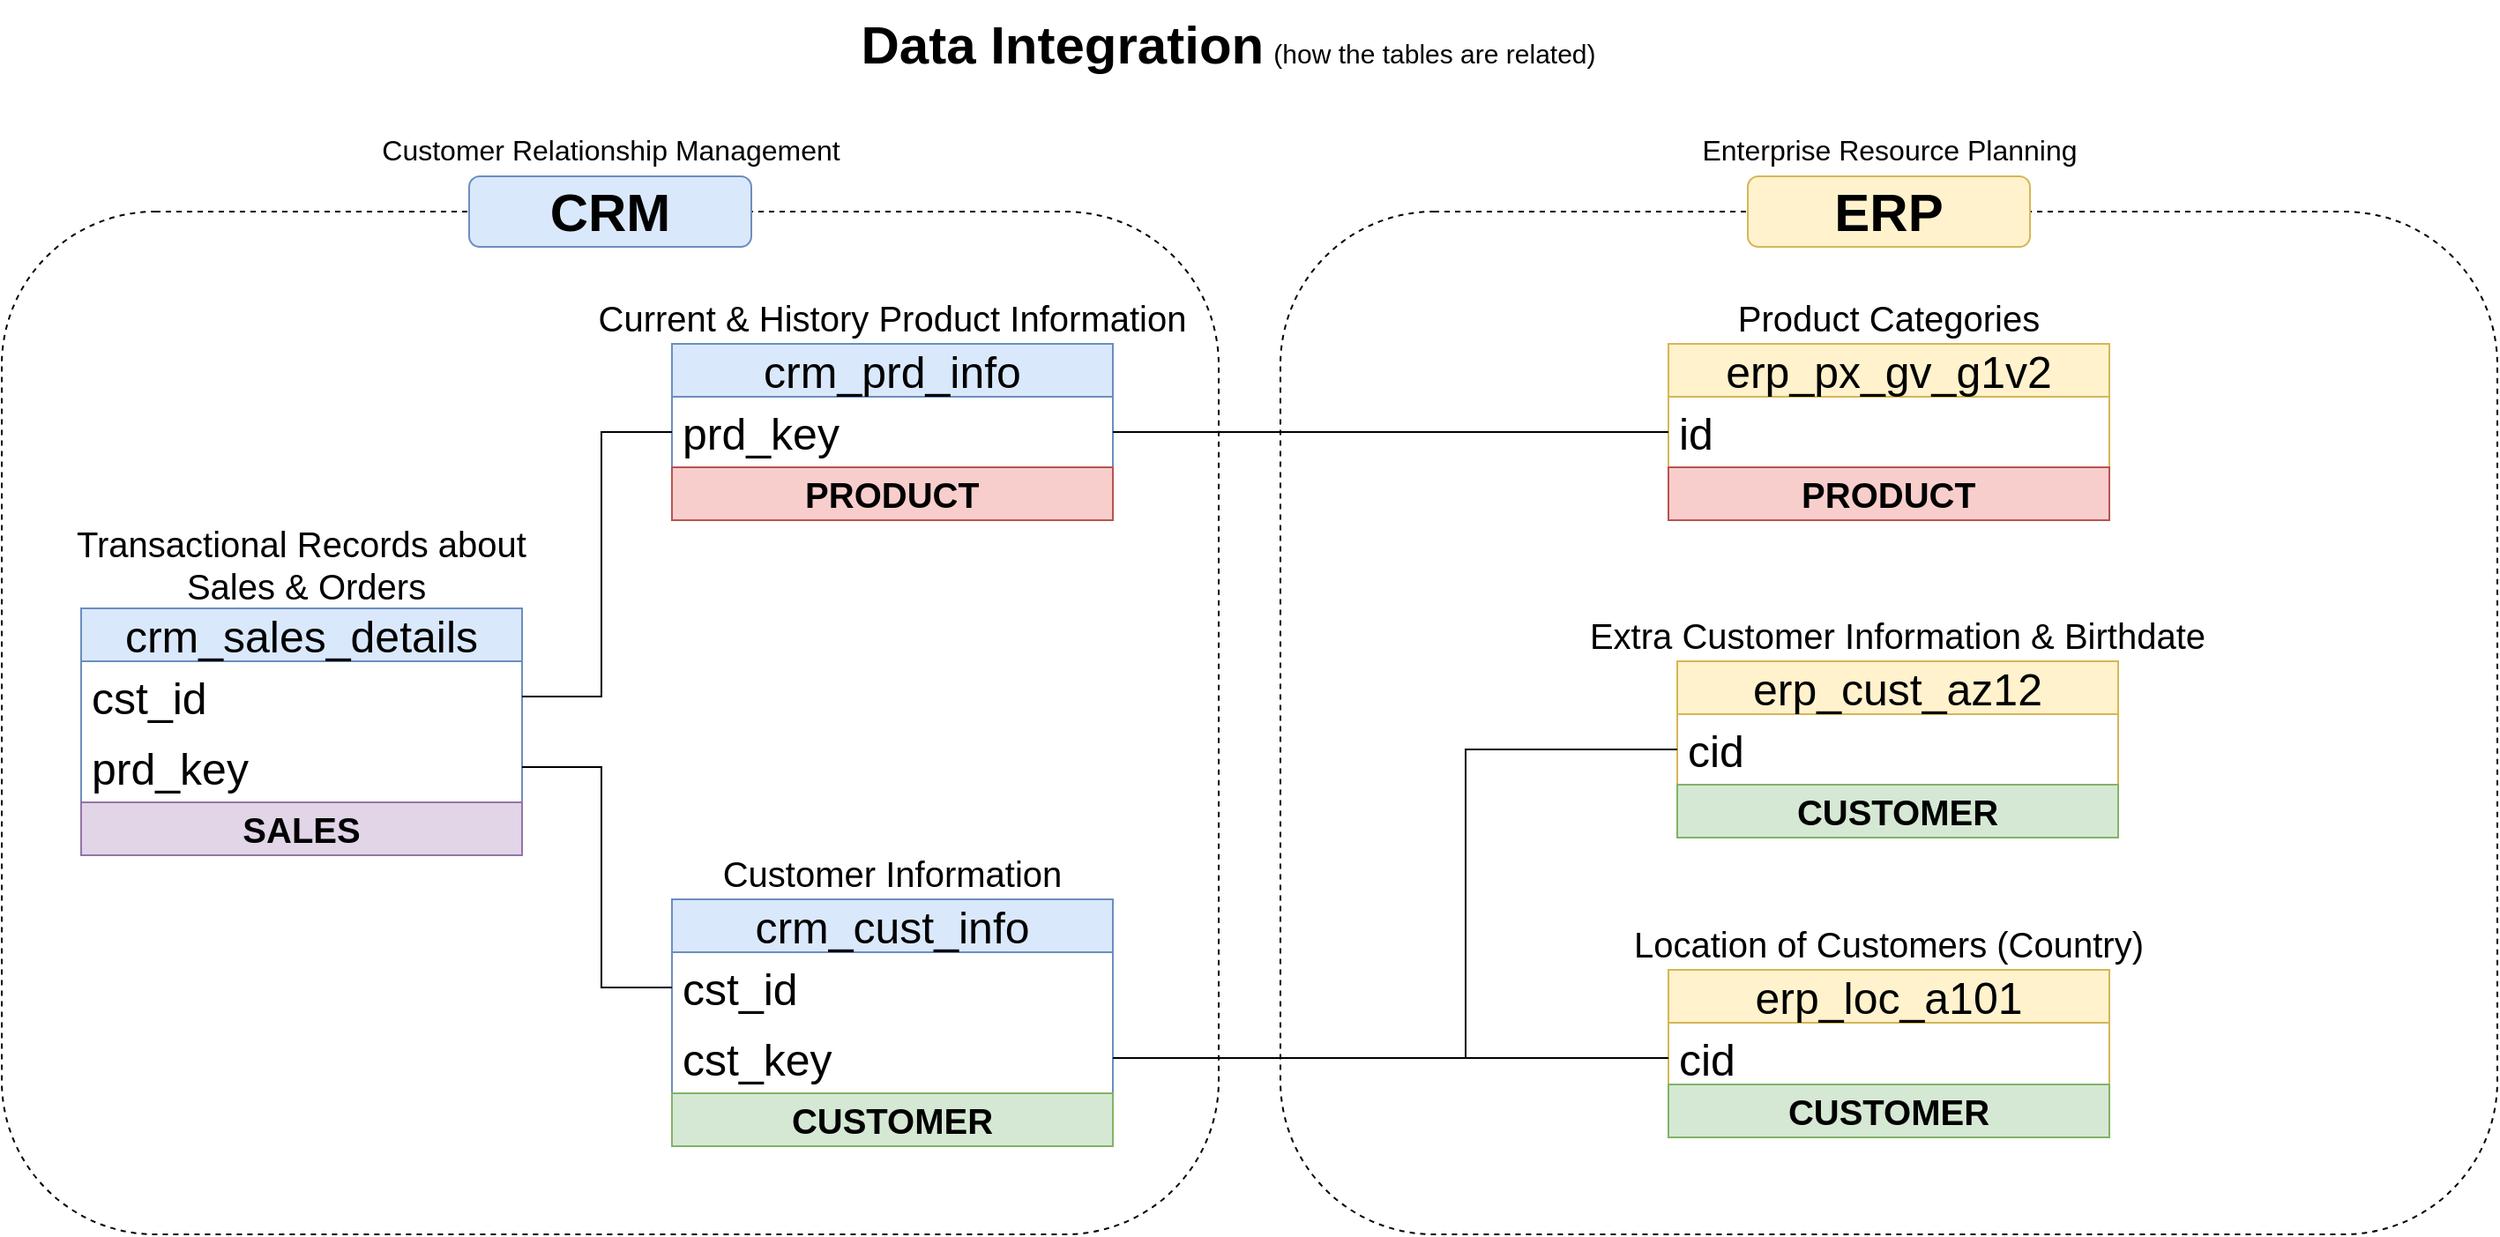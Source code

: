 <mxfile version="26.2.2">
  <diagram name="Page-1" id="fTK2-_nE2ECoQaLX6WDY">
    <mxGraphModel dx="1693" dy="995" grid="1" gridSize="10" guides="1" tooltips="1" connect="1" arrows="1" fold="1" page="1" pageScale="1" pageWidth="850" pageHeight="1100" math="0" shadow="0">
      <root>
        <mxCell id="0" />
        <mxCell id="1" parent="0" />
        <mxCell id="mErDt8loaM2I_qnQbA61-1" value="" style="rounded=1;whiteSpace=wrap;html=1;fillColor=none;dashed=1;arcSize=15;" vertex="1" parent="1">
          <mxGeometry x="745" y="120" width="690" height="580" as="geometry" />
        </mxCell>
        <mxCell id="JpXoP6ogjb9mBMqZJrbv-30" value="" style="rounded=1;whiteSpace=wrap;html=1;fillColor=none;dashed=1;arcSize=15;" parent="1" vertex="1">
          <mxGeometry x="20" y="120" width="690" height="580" as="geometry" />
        </mxCell>
        <mxCell id="JpXoP6ogjb9mBMqZJrbv-1" value="&lt;font style=&quot;font-size: 30px;&quot;&gt;Data Integration&lt;/font&gt; &lt;span style=&quot;font-weight: normal;&quot;&gt;&lt;font style=&quot;font-size: 15px;&quot;&gt;(how the tables are related)&lt;/font&gt;&lt;/span&gt;" style="text;html=1;align=center;verticalAlign=middle;resizable=0;points=[];autosize=1;strokeColor=none;fillColor=none;fontSize=20;fontStyle=1" parent="1" vertex="1">
          <mxGeometry x="500" width="430" height="50" as="geometry" />
        </mxCell>
        <mxCell id="JpXoP6ogjb9mBMqZJrbv-2" value="crm_cust_info" style="swimlane;fontStyle=0;childLayout=stackLayout;horizontal=1;startSize=30;horizontalStack=0;resizeParent=1;resizeParentMax=0;resizeLast=0;collapsible=1;marginBottom=0;whiteSpace=wrap;html=1;fillColor=#dae8fc;strokeColor=#6c8ebf;fontSize=25;rounded=0;arcSize=15;" parent="1" vertex="1">
          <mxGeometry x="400" y="510" width="250" height="110" as="geometry" />
        </mxCell>
        <mxCell id="JpXoP6ogjb9mBMqZJrbv-3" value="cst_id" style="text;strokeColor=none;fillColor=none;align=left;verticalAlign=middle;spacingLeft=4;spacingRight=4;overflow=hidden;points=[[0,0.5],[1,0.5]];portConstraint=eastwest;rotatable=0;whiteSpace=wrap;html=1;fontSize=25;arcSize=15;" parent="JpXoP6ogjb9mBMqZJrbv-2" vertex="1">
          <mxGeometry y="30" width="250" height="40" as="geometry" />
        </mxCell>
        <mxCell id="JpXoP6ogjb9mBMqZJrbv-20" value="cst_key" style="text;strokeColor=none;fillColor=none;align=left;verticalAlign=middle;spacingLeft=4;spacingRight=4;overflow=hidden;points=[[0,0.5],[1,0.5]];portConstraint=eastwest;rotatable=0;whiteSpace=wrap;html=1;fontSize=25;arcSize=15;rounded=0;" parent="JpXoP6ogjb9mBMqZJrbv-2" vertex="1">
          <mxGeometry y="70" width="250" height="40" as="geometry" />
        </mxCell>
        <mxCell id="JpXoP6ogjb9mBMqZJrbv-6" value="&lt;font style=&quot;font-size: 20px;&quot;&gt;Customer Information&lt;/font&gt;" style="text;html=1;align=center;verticalAlign=middle;whiteSpace=wrap;rounded=0;arcSize=15;" parent="1" vertex="1">
          <mxGeometry x="420" y="480" width="210" height="30" as="geometry" />
        </mxCell>
        <mxCell id="JpXoP6ogjb9mBMqZJrbv-7" value="crm_prd_info" style="swimlane;fontStyle=0;childLayout=stackLayout;horizontal=1;startSize=30;horizontalStack=0;resizeParent=1;resizeParentMax=0;resizeLast=0;collapsible=1;marginBottom=0;whiteSpace=wrap;html=1;fillColor=#dae8fc;strokeColor=#6c8ebf;fontSize=25;rounded=0;arcSize=15;" parent="1" vertex="1">
          <mxGeometry x="400" y="195" width="250" height="70" as="geometry" />
        </mxCell>
        <mxCell id="JpXoP6ogjb9mBMqZJrbv-8" value="prd_key" style="text;strokeColor=none;fillColor=none;align=left;verticalAlign=middle;spacingLeft=4;spacingRight=4;overflow=hidden;points=[[0,0.5],[1,0.5]];portConstraint=eastwest;rotatable=0;whiteSpace=wrap;html=1;fontSize=25;arcSize=15;" parent="JpXoP6ogjb9mBMqZJrbv-7" vertex="1">
          <mxGeometry y="30" width="250" height="40" as="geometry" />
        </mxCell>
        <mxCell id="JpXoP6ogjb9mBMqZJrbv-9" value="&lt;font style=&quot;font-size: 20px;&quot;&gt;Current &amp;amp; History Product Information&lt;/font&gt;" style="text;html=1;align=center;verticalAlign=middle;whiteSpace=wrap;rounded=0;arcSize=15;" parent="1" vertex="1">
          <mxGeometry x="355" y="165" width="340" height="30" as="geometry" />
        </mxCell>
        <mxCell id="JpXoP6ogjb9mBMqZJrbv-11" value="crm_sales_details" style="swimlane;fontStyle=0;childLayout=stackLayout;horizontal=1;startSize=30;horizontalStack=0;resizeParent=1;resizeParentMax=0;resizeLast=0;collapsible=1;marginBottom=0;whiteSpace=wrap;html=1;fillColor=#dae8fc;strokeColor=#6c8ebf;fontSize=25;rounded=0;arcSize=15;swimlaneLine=1;" parent="1" vertex="1">
          <mxGeometry x="65" y="345" width="250" height="110" as="geometry" />
        </mxCell>
        <mxCell id="JpXoP6ogjb9mBMqZJrbv-14" value="cst_id" style="text;strokeColor=none;fillColor=none;align=left;verticalAlign=middle;spacingLeft=4;spacingRight=4;overflow=hidden;points=[[0,0.5],[1,0.5]];portConstraint=eastwest;rotatable=0;whiteSpace=wrap;html=1;fontSize=25;arcSize=15;rounded=0;swimlaneLine=1;imageAspect=1;glass=0;shadow=0;" parent="JpXoP6ogjb9mBMqZJrbv-11" vertex="1">
          <mxGeometry y="30" width="250" height="40" as="geometry" />
        </mxCell>
        <mxCell id="JpXoP6ogjb9mBMqZJrbv-12" value="prd_key" style="text;strokeColor=none;fillColor=none;align=left;verticalAlign=middle;spacingLeft=4;spacingRight=4;overflow=hidden;points=[[0,0.5],[1,0.5]];portConstraint=eastwest;rotatable=0;whiteSpace=wrap;html=1;fontSize=25;arcSize=15;rounded=0;swimlaneLine=1;imageAspect=1;glass=0;shadow=0;" parent="JpXoP6ogjb9mBMqZJrbv-11" vertex="1">
          <mxGeometry y="70" width="250" height="40" as="geometry" />
        </mxCell>
        <mxCell id="JpXoP6ogjb9mBMqZJrbv-13" value="&lt;span style=&quot;font-size: 20px;&quot;&gt;Transactional Records about&lt;/span&gt;&lt;div&gt;&lt;span style=&quot;font-size: 20px;&quot;&gt;&amp;nbsp;Sales &amp;amp; Orders&lt;/span&gt;&lt;/div&gt;" style="text;html=1;align=center;verticalAlign=middle;whiteSpace=wrap;rounded=0;arcSize=15;" parent="1" vertex="1">
          <mxGeometry x="20" y="295" width="340" height="50" as="geometry" />
        </mxCell>
        <mxCell id="JpXoP6ogjb9mBMqZJrbv-17" value="erp_cust_az12" style="swimlane;fontStyle=0;childLayout=stackLayout;horizontal=1;startSize=30;horizontalStack=0;resizeParent=1;resizeParentMax=0;resizeLast=0;collapsible=1;marginBottom=0;whiteSpace=wrap;html=1;fillColor=#fff2cc;strokeColor=#d6b656;fontSize=25;rounded=0;" parent="1" vertex="1">
          <mxGeometry x="970" y="375" width="250" height="70" as="geometry" />
        </mxCell>
        <mxCell id="JpXoP6ogjb9mBMqZJrbv-18" value="cid" style="text;strokeColor=none;fillColor=none;align=left;verticalAlign=middle;spacingLeft=4;spacingRight=4;overflow=hidden;points=[[0,0.5],[1,0.5]];portConstraint=eastwest;rotatable=0;whiteSpace=wrap;html=1;fontSize=25;" parent="JpXoP6ogjb9mBMqZJrbv-17" vertex="1">
          <mxGeometry y="30" width="250" height="40" as="geometry" />
        </mxCell>
        <mxCell id="JpXoP6ogjb9mBMqZJrbv-19" value="&lt;font style=&quot;font-size: 20px;&quot;&gt;Extra Customer Information &amp;amp; Birthdate&lt;/font&gt;" style="text;html=1;align=center;verticalAlign=middle;whiteSpace=wrap;rounded=0;" parent="1" vertex="1">
          <mxGeometry x="910" y="345" width="370" height="30" as="geometry" />
        </mxCell>
        <mxCell id="JpXoP6ogjb9mBMqZJrbv-22" value="erp_loc_a101" style="swimlane;fontStyle=0;childLayout=stackLayout;horizontal=1;startSize=30;horizontalStack=0;resizeParent=1;resizeParentMax=0;resizeLast=0;collapsible=1;marginBottom=0;whiteSpace=wrap;html=1;fillColor=#fff2cc;strokeColor=#d6b656;fontSize=25;rounded=0;" parent="1" vertex="1">
          <mxGeometry x="965" y="550" width="250" height="70" as="geometry" />
        </mxCell>
        <mxCell id="JpXoP6ogjb9mBMqZJrbv-23" value="cid" style="text;strokeColor=none;fillColor=none;align=left;verticalAlign=middle;spacingLeft=4;spacingRight=4;overflow=hidden;points=[[0,0.5],[1,0.5]];portConstraint=eastwest;rotatable=0;whiteSpace=wrap;html=1;fontSize=25;" parent="JpXoP6ogjb9mBMqZJrbv-22" vertex="1">
          <mxGeometry y="30" width="250" height="40" as="geometry" />
        </mxCell>
        <mxCell id="JpXoP6ogjb9mBMqZJrbv-24" value="&lt;font style=&quot;font-size: 20px;&quot;&gt;Location of Customers (Country)&lt;/font&gt;" style="text;html=1;align=center;verticalAlign=middle;whiteSpace=wrap;rounded=0;" parent="1" vertex="1">
          <mxGeometry x="905" y="520" width="370" height="30" as="geometry" />
        </mxCell>
        <mxCell id="JpXoP6ogjb9mBMqZJrbv-26" value="erp_px_gv_g1v2" style="swimlane;fontStyle=0;childLayout=stackLayout;horizontal=1;startSize=30;horizontalStack=0;resizeParent=1;resizeParentMax=0;resizeLast=0;collapsible=1;marginBottom=0;whiteSpace=wrap;html=1;fillColor=#fff2cc;strokeColor=#d6b656;fontSize=25;rounded=0;" parent="1" vertex="1">
          <mxGeometry x="965" y="195" width="250" height="70" as="geometry" />
        </mxCell>
        <mxCell id="JpXoP6ogjb9mBMqZJrbv-27" value="id" style="text;strokeColor=none;fillColor=none;align=left;verticalAlign=middle;spacingLeft=4;spacingRight=4;overflow=hidden;points=[[0,0.5],[1,0.5]];portConstraint=eastwest;rotatable=0;whiteSpace=wrap;html=1;fontSize=25;" parent="JpXoP6ogjb9mBMqZJrbv-26" vertex="1">
          <mxGeometry y="30" width="250" height="40" as="geometry" />
        </mxCell>
        <mxCell id="JpXoP6ogjb9mBMqZJrbv-28" value="&lt;font style=&quot;font-size: 20px;&quot;&gt;Product Categories&lt;/font&gt;" style="text;html=1;align=center;verticalAlign=middle;whiteSpace=wrap;rounded=0;" parent="1" vertex="1">
          <mxGeometry x="905" y="165" width="370" height="30" as="geometry" />
        </mxCell>
        <mxCell id="JpXoP6ogjb9mBMqZJrbv-31" value="CRM" style="rounded=1;whiteSpace=wrap;html=1;fontSize=30;align=center;fontStyle=1;fillColor=#dae8fc;strokeColor=#6c8ebf;arcSize=15;" parent="1" vertex="1">
          <mxGeometry x="285" y="100" width="160" height="40" as="geometry" />
        </mxCell>
        <mxCell id="fuoe1Epmn1hE4tyuHp-M-1" value="PRODUCT" style="text;html=1;strokeColor=#b85450;fillColor=#f8cecc;align=center;verticalAlign=middle;whiteSpace=wrap;overflow=hidden;fontSize=20;fontStyle=1;arcSize=15;" parent="1" vertex="1">
          <mxGeometry x="400" y="265" width="250" height="30" as="geometry" />
        </mxCell>
        <mxCell id="fuoe1Epmn1hE4tyuHp-M-2" value="PRODUCT" style="text;html=1;strokeColor=#b85450;fillColor=#f8cecc;align=center;verticalAlign=middle;whiteSpace=wrap;overflow=hidden;fontSize=20;fontStyle=1" parent="1" vertex="1">
          <mxGeometry x="965" y="265" width="250" height="30" as="geometry" />
        </mxCell>
        <mxCell id="fuoe1Epmn1hE4tyuHp-M-3" value="CUSTOMER" style="text;html=1;strokeColor=#82b366;fillColor=#d5e8d4;align=center;verticalAlign=middle;whiteSpace=wrap;overflow=hidden;fontSize=20;fontStyle=1;arcSize=15;" parent="1" vertex="1">
          <mxGeometry x="400" y="620" width="250" height="30" as="geometry" />
        </mxCell>
        <mxCell id="fuoe1Epmn1hE4tyuHp-M-4" value="CUSTOMER" style="text;html=1;strokeColor=#82b366;fillColor=#d5e8d4;align=center;verticalAlign=middle;whiteSpace=wrap;overflow=hidden;fontSize=20;fontStyle=1" parent="1" vertex="1">
          <mxGeometry x="970" y="445" width="250" height="30" as="geometry" />
        </mxCell>
        <mxCell id="fuoe1Epmn1hE4tyuHp-M-5" value="CUSTOMER" style="text;html=1;strokeColor=#82b366;fillColor=#d5e8d4;align=center;verticalAlign=middle;whiteSpace=wrap;overflow=hidden;fontSize=20;fontStyle=1" parent="1" vertex="1">
          <mxGeometry x="965" y="615" width="250" height="30" as="geometry" />
        </mxCell>
        <mxCell id="fuoe1Epmn1hE4tyuHp-M-6" value="SALES" style="text;html=1;strokeColor=#9673a6;fillColor=#e1d5e7;align=center;verticalAlign=middle;whiteSpace=wrap;overflow=hidden;fontSize=20;fontStyle=1;arcSize=15;rounded=0;swimlaneLine=1;imageAspect=1;" parent="1" vertex="1">
          <mxGeometry x="65" y="455" width="250" height="30" as="geometry" />
        </mxCell>
        <mxCell id="mErDt8loaM2I_qnQbA61-2" value="ERP" style="rounded=1;whiteSpace=wrap;html=1;fontSize=30;align=center;fontStyle=1;fillColor=#fff2cc;strokeColor=#d6b656;arcSize=15;" vertex="1" parent="1">
          <mxGeometry x="1010" y="100" width="160" height="40" as="geometry" />
        </mxCell>
        <mxCell id="mErDt8loaM2I_qnQbA61-3" value="" style="endArrow=none;html=1;rounded=0;exitX=1;exitY=0.5;exitDx=0;exitDy=0;entryX=0;entryY=0.5;entryDx=0;entryDy=0;" edge="1" parent="1" source="JpXoP6ogjb9mBMqZJrbv-14" target="JpXoP6ogjb9mBMqZJrbv-8">
          <mxGeometry width="50" height="50" relative="1" as="geometry">
            <mxPoint x="330" y="440" as="sourcePoint" />
            <mxPoint x="380" y="390" as="targetPoint" />
            <Array as="points">
              <mxPoint x="360" y="395" />
              <mxPoint x="360" y="245" />
            </Array>
          </mxGeometry>
        </mxCell>
        <mxCell id="mErDt8loaM2I_qnQbA61-4" value="" style="endArrow=none;html=1;rounded=0;exitX=1;exitY=0.5;exitDx=0;exitDy=0;entryX=0;entryY=0.5;entryDx=0;entryDy=0;" edge="1" parent="1" source="JpXoP6ogjb9mBMqZJrbv-12" target="JpXoP6ogjb9mBMqZJrbv-3">
          <mxGeometry width="50" height="50" relative="1" as="geometry">
            <mxPoint x="330" y="600" as="sourcePoint" />
            <mxPoint x="380" y="550" as="targetPoint" />
            <Array as="points">
              <mxPoint x="360" y="435" />
              <mxPoint x="360" y="560" />
            </Array>
          </mxGeometry>
        </mxCell>
        <mxCell id="mErDt8loaM2I_qnQbA61-5" value="" style="endArrow=none;html=1;rounded=0;exitX=1;exitY=0.5;exitDx=0;exitDy=0;entryX=0;entryY=0.5;entryDx=0;entryDy=0;" edge="1" parent="1" source="JpXoP6ogjb9mBMqZJrbv-8" target="JpXoP6ogjb9mBMqZJrbv-27">
          <mxGeometry width="50" height="50" relative="1" as="geometry">
            <mxPoint x="780" y="290" as="sourcePoint" />
            <mxPoint x="830" y="240" as="targetPoint" />
          </mxGeometry>
        </mxCell>
        <mxCell id="mErDt8loaM2I_qnQbA61-6" value="" style="endArrow=none;html=1;rounded=0;exitX=1;exitY=0.5;exitDx=0;exitDy=0;entryX=0;entryY=0.5;entryDx=0;entryDy=0;" edge="1" parent="1" source="JpXoP6ogjb9mBMqZJrbv-20" target="JpXoP6ogjb9mBMqZJrbv-23">
          <mxGeometry width="50" height="50" relative="1" as="geometry">
            <mxPoint x="770" y="590" as="sourcePoint" />
            <mxPoint x="820" y="540" as="targetPoint" />
          </mxGeometry>
        </mxCell>
        <mxCell id="mErDt8loaM2I_qnQbA61-7" value="" style="endArrow=none;html=1;rounded=0;entryX=0;entryY=0.5;entryDx=0;entryDy=0;" edge="1" parent="1" target="JpXoP6ogjb9mBMqZJrbv-18">
          <mxGeometry width="50" height="50" relative="1" as="geometry">
            <mxPoint x="850" y="600" as="sourcePoint" />
            <mxPoint x="710" y="380" as="targetPoint" />
            <Array as="points">
              <mxPoint x="850" y="425" />
            </Array>
          </mxGeometry>
        </mxCell>
        <mxCell id="mErDt8loaM2I_qnQbA61-8" value="Customer Relationship Management" style="text;html=1;align=center;verticalAlign=middle;resizable=0;points=[];autosize=1;strokeColor=none;fillColor=none;fontSize=16;" vertex="1" parent="1">
          <mxGeometry x="225" y="70" width="280" height="30" as="geometry" />
        </mxCell>
        <mxCell id="mErDt8loaM2I_qnQbA61-9" value="Enterprise Resource Planning" style="text;html=1;align=center;verticalAlign=middle;resizable=0;points=[];autosize=1;strokeColor=none;fillColor=none;fontSize=16;" vertex="1" parent="1">
          <mxGeometry x="970" y="70" width="240" height="30" as="geometry" />
        </mxCell>
      </root>
    </mxGraphModel>
  </diagram>
</mxfile>
